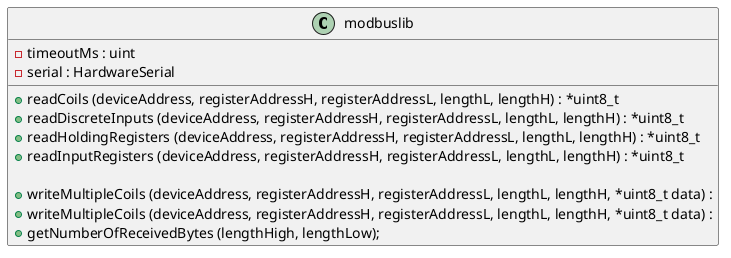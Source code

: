 @startuml modbusmaster
    class modbuslib {
        - timeoutMs : uint
        - serial : HardwareSerial

        + readCoils (deviceAddress, registerAddressH, registerAddressL, lengthL, lengthH) : *uint8_t
        + readDiscreteInputs (deviceAddress, registerAddressH, registerAddressL, lengthL, lengthH) : *uint8_t
        + readHoldingRegisters (deviceAddress, registerAddressH, registerAddressL, lengthL, lengthH) : *uint8_t
        + readInputRegisters (deviceAddress, registerAddressH, registerAddressL, lengthL, lengthH) : *uint8_t

        + writeMultipleCoils (deviceAddress, registerAddressH, registerAddressL, lengthL, lengthH, *uint8_t data) : 
        + writeMultipleCoils (deviceAddress, registerAddressH, registerAddressL, lengthL, lengthH, *uint8_t data) :
        + getNumberOfReceivedBytes (lengthHigh, lengthLow);
    }
@enduml